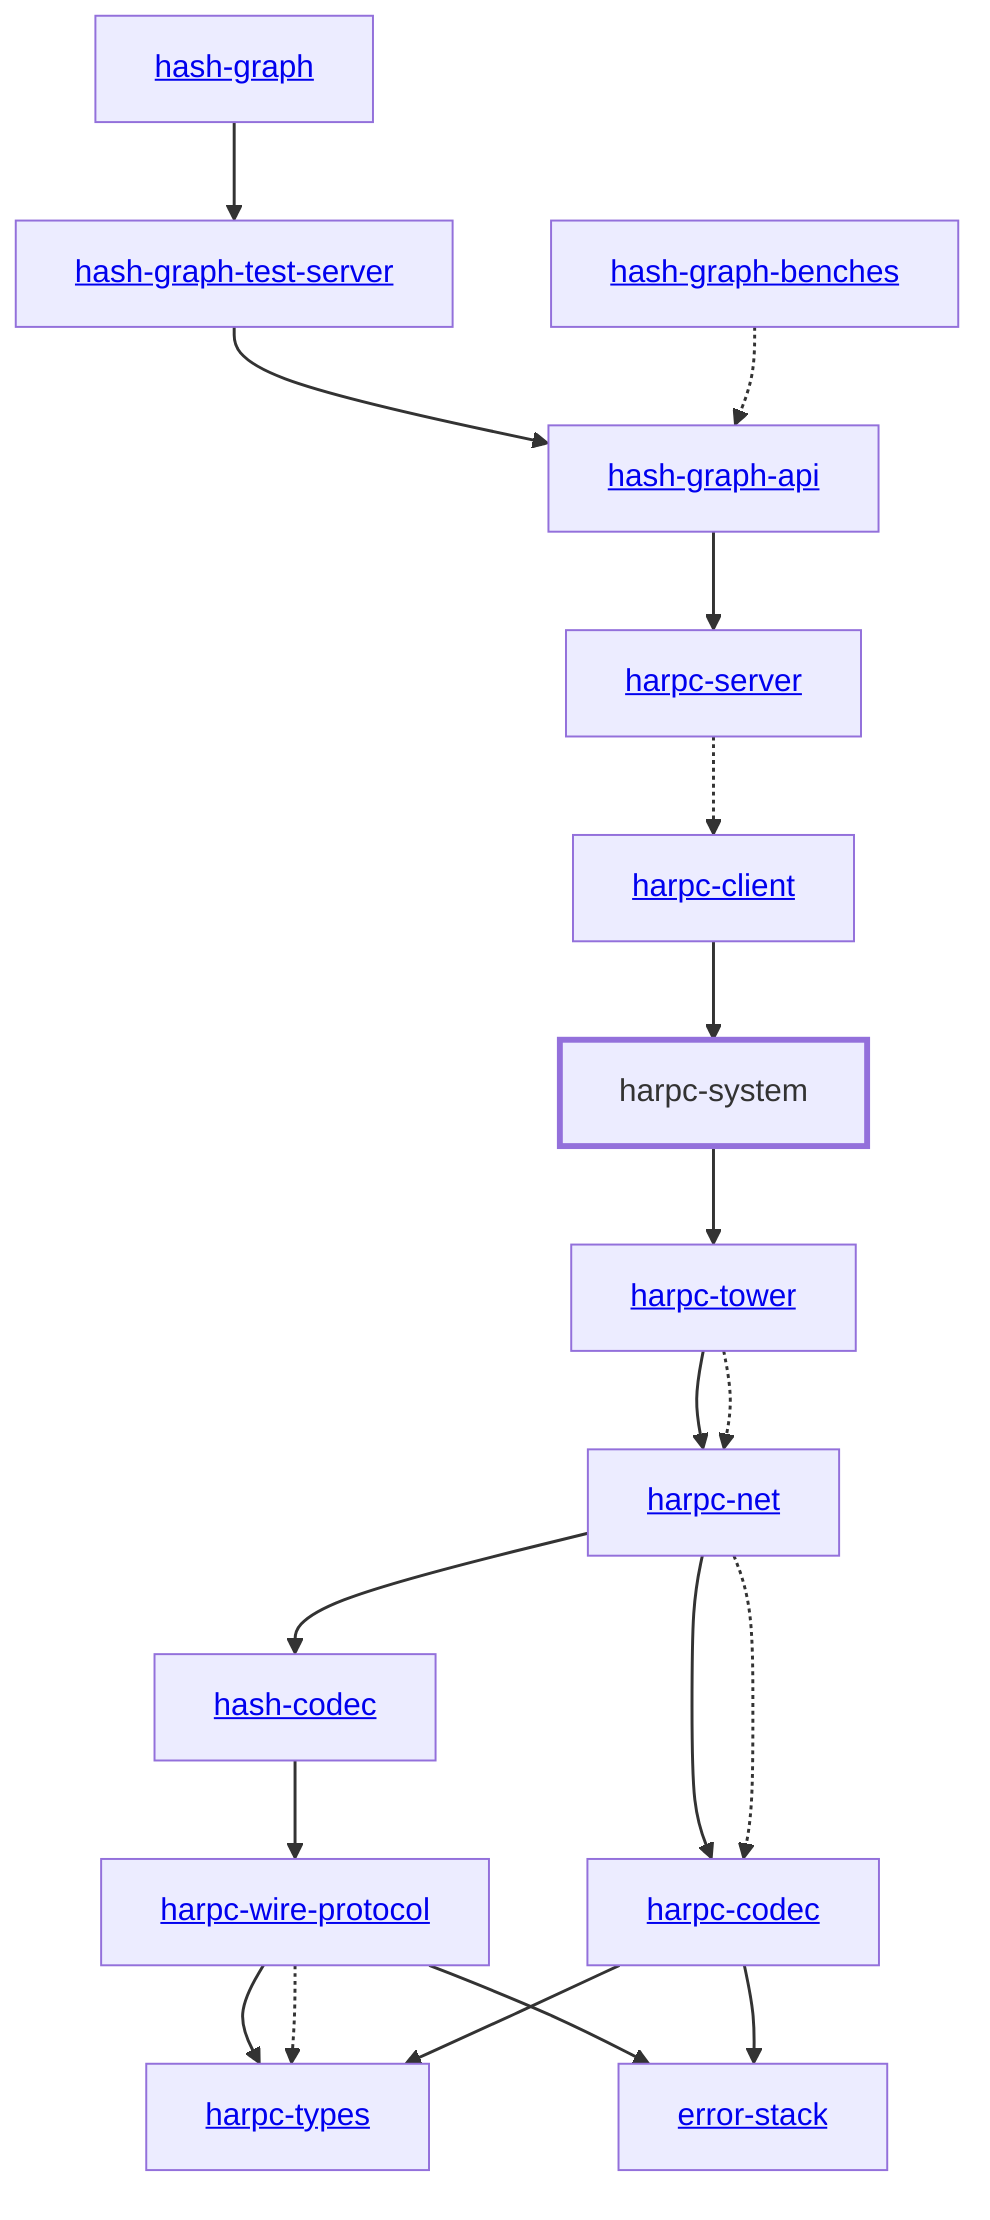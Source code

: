 graph TD
    %% Configure the diagram
    linkStyle default stroke-width:1.5px
    classDef default stroke-width:1px
    classDef root stroke-width:3px
    classDef dev stroke-width:1px
    classDef build stroke-width:1px
    %% Legend
    %% --> : Normal dependency
    %% -.-> : Dev dependency
    %% ---> : Build dependency
    0[harpc-system]
    class 0 root
    1[<a href="../harpc_types/index.html">harpc-types</a>]
    2[<a href="../harpc_tower/index.html">harpc-tower</a>]
    3[<a href="../harpc_net/index.html">harpc-net</a>]
    4[<a href="../harpc_codec/index.html">harpc-codec</a>]
    5[<a href="../error_stack/index.html">error-stack</a>]
    6[<a href="../harpc_wire_protocol/index.html">harpc-wire-protocol</a>]
    7[<a href="../hash_codec/index.html">hash-codec</a>]
    8[<a href="../harpc_client/index.html">harpc-client</a>]
    9[<a href="../harpc_server/index.html">harpc-server</a>]
    10[<a href="../hash_graph_api/index.html">hash-graph-api</a>]
    11[<a href="../hash_graph/index.html">hash-graph</a>]
    12[<a href="../hash_graph_benches/index.html">hash-graph-benches</a>]
    13[<a href="../hash_graph_test_server/index.html">hash-graph-test-server</a>]
    class 13 dev
    0 --> 2
    2 -.-> 3
    2 --> 3
    3 -.-> 4
    3 --> 7
    3 --> 4
    4 --> 1
    4 --> 5
    6 -.-> 1
    6 --> 1
    6 --> 5
    7 --> 6
    8 --> 0
    9 -.-> 8
    10 --> 9
    12 -.-> 10
    13 --> 10
    11 --> 13